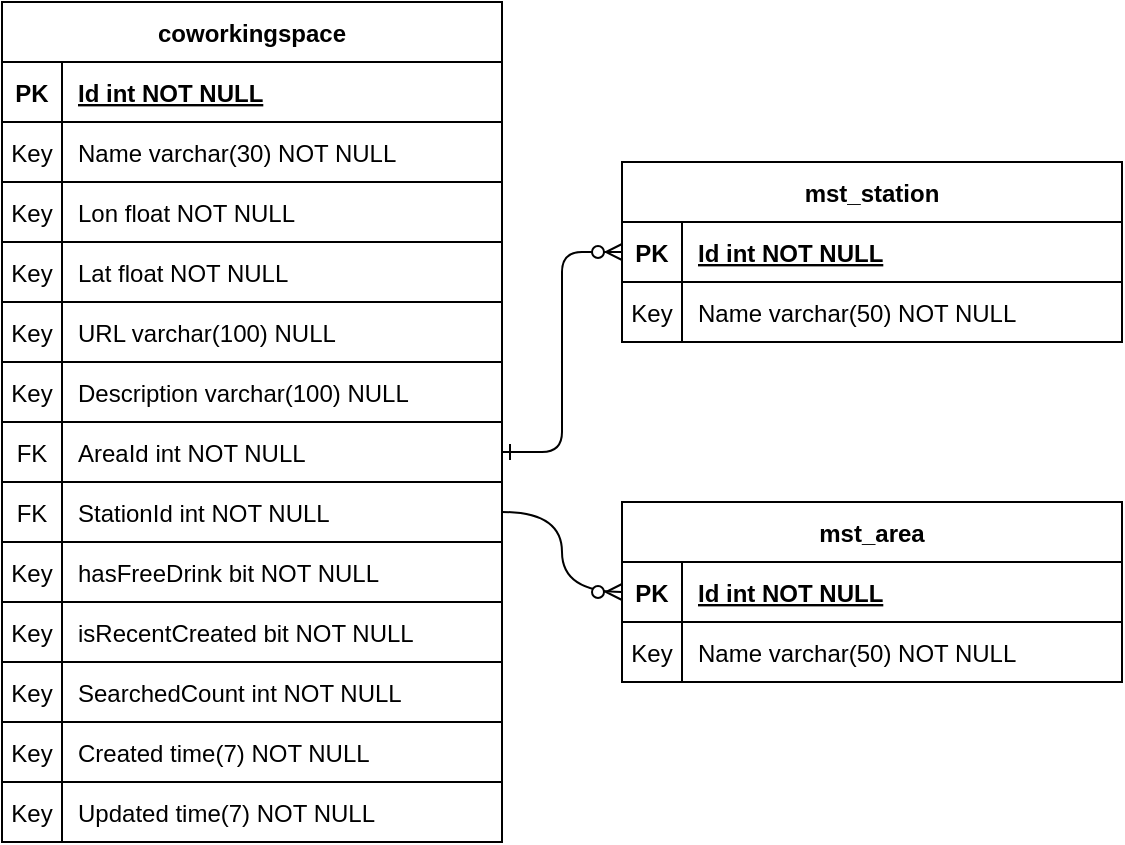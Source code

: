 <mxfile version="14.4.3" type="github">
  <diagram id="R2lEEEUBdFMjLlhIrx00" name="Page-1">
    <mxGraphModel dx="1422" dy="794" grid="1" gridSize="10" guides="1" tooltips="1" connect="1" arrows="1" fold="1" page="1" pageScale="1" pageWidth="850" pageHeight="1100" math="0" shadow="0" extFonts="Permanent Marker^https://fonts.googleapis.com/css?family=Permanent+Marker">
      <root>
        <mxCell id="0" />
        <mxCell id="1" parent="0" />
        <mxCell id="C-vyLk0tnHw3VtMMgP7b-1" value="" style="edgeStyle=entityRelationEdgeStyle;endArrow=ERzeroToMany;startArrow=ERone;endFill=1;startFill=0;exitX=1;exitY=0.5;exitDx=0;exitDy=0;entryX=0;entryY=0.5;entryDx=0;entryDy=0;" parent="1" source="xQadZcGfWScKQ9NEepwk-22" target="C-vyLk0tnHw3VtMMgP7b-3" edge="1">
          <mxGeometry width="100" height="100" relative="1" as="geometry">
            <mxPoint x="340" y="720" as="sourcePoint" />
            <mxPoint x="440" y="620" as="targetPoint" />
          </mxGeometry>
        </mxCell>
        <mxCell id="C-vyLk0tnHw3VtMMgP7b-2" value="mst_station" style="shape=table;startSize=30;container=1;collapsible=1;childLayout=tableLayout;fixedRows=1;rowLines=0;fontStyle=1;align=center;resizeLast=1;" parent="1" vertex="1">
          <mxGeometry x="440" y="200" width="250" height="90" as="geometry" />
        </mxCell>
        <mxCell id="C-vyLk0tnHw3VtMMgP7b-3" value="" style="shape=partialRectangle;collapsible=0;dropTarget=0;pointerEvents=0;fillColor=none;points=[[0,0.5],[1,0.5]];portConstraint=eastwest;top=0;left=0;right=0;bottom=1;" parent="C-vyLk0tnHw3VtMMgP7b-2" vertex="1">
          <mxGeometry y="30" width="250" height="30" as="geometry" />
        </mxCell>
        <mxCell id="C-vyLk0tnHw3VtMMgP7b-4" value="PK" style="shape=partialRectangle;overflow=hidden;connectable=0;fillColor=none;top=0;left=0;bottom=0;right=0;fontStyle=1;" parent="C-vyLk0tnHw3VtMMgP7b-3" vertex="1">
          <mxGeometry width="30" height="30" as="geometry" />
        </mxCell>
        <mxCell id="C-vyLk0tnHw3VtMMgP7b-5" value="Id int NOT NULL " style="shape=partialRectangle;overflow=hidden;connectable=0;fillColor=none;top=0;left=0;bottom=0;right=0;align=left;spacingLeft=6;fontStyle=5;" parent="C-vyLk0tnHw3VtMMgP7b-3" vertex="1">
          <mxGeometry x="30" width="220" height="30" as="geometry" />
        </mxCell>
        <mxCell id="C-vyLk0tnHw3VtMMgP7b-6" value="" style="shape=partialRectangle;collapsible=0;dropTarget=0;pointerEvents=0;fillColor=none;points=[[0,0.5],[1,0.5]];portConstraint=eastwest;top=0;left=0;right=0;bottom=0;" parent="C-vyLk0tnHw3VtMMgP7b-2" vertex="1">
          <mxGeometry y="60" width="250" height="30" as="geometry" />
        </mxCell>
        <mxCell id="C-vyLk0tnHw3VtMMgP7b-7" value="Key" style="shape=partialRectangle;overflow=hidden;connectable=0;fillColor=none;top=0;left=0;bottom=0;right=0;" parent="C-vyLk0tnHw3VtMMgP7b-6" vertex="1">
          <mxGeometry width="30" height="30" as="geometry" />
        </mxCell>
        <mxCell id="C-vyLk0tnHw3VtMMgP7b-8" value="Name varchar(50) NOT NULL" style="shape=partialRectangle;overflow=hidden;connectable=0;fillColor=none;top=0;left=0;bottom=0;right=0;align=left;spacingLeft=6;" parent="C-vyLk0tnHw3VtMMgP7b-6" vertex="1">
          <mxGeometry x="30" width="220" height="30" as="geometry" />
        </mxCell>
        <mxCell id="C-vyLk0tnHw3VtMMgP7b-13" value="mst_area" style="shape=table;startSize=30;container=1;collapsible=1;childLayout=tableLayout;fixedRows=1;rowLines=0;fontStyle=1;align=center;resizeLast=1;" parent="1" vertex="1">
          <mxGeometry x="440" y="370" width="250" height="90" as="geometry" />
        </mxCell>
        <mxCell id="C-vyLk0tnHw3VtMMgP7b-14" value="" style="shape=partialRectangle;collapsible=0;dropTarget=0;pointerEvents=0;fillColor=none;points=[[0,0.5],[1,0.5]];portConstraint=eastwest;top=0;left=0;right=0;bottom=1;" parent="C-vyLk0tnHw3VtMMgP7b-13" vertex="1">
          <mxGeometry y="30" width="250" height="30" as="geometry" />
        </mxCell>
        <mxCell id="C-vyLk0tnHw3VtMMgP7b-15" value="PK" style="shape=partialRectangle;overflow=hidden;connectable=0;fillColor=none;top=0;left=0;bottom=0;right=0;fontStyle=1;" parent="C-vyLk0tnHw3VtMMgP7b-14" vertex="1">
          <mxGeometry width="30" height="30" as="geometry" />
        </mxCell>
        <mxCell id="C-vyLk0tnHw3VtMMgP7b-16" value="Id int NOT NULL " style="shape=partialRectangle;overflow=hidden;connectable=0;fillColor=none;top=0;left=0;bottom=0;right=0;align=left;spacingLeft=6;fontStyle=5;" parent="C-vyLk0tnHw3VtMMgP7b-14" vertex="1">
          <mxGeometry x="30" width="220" height="30" as="geometry" />
        </mxCell>
        <mxCell id="C-vyLk0tnHw3VtMMgP7b-17" value="" style="shape=partialRectangle;collapsible=0;dropTarget=0;pointerEvents=0;fillColor=none;points=[[0,0.5],[1,0.5]];portConstraint=eastwest;top=0;left=0;right=0;bottom=0;" parent="C-vyLk0tnHw3VtMMgP7b-13" vertex="1">
          <mxGeometry y="60" width="250" height="30" as="geometry" />
        </mxCell>
        <mxCell id="C-vyLk0tnHw3VtMMgP7b-18" value="Key" style="shape=partialRectangle;overflow=hidden;connectable=0;fillColor=none;top=0;left=0;bottom=0;right=0;" parent="C-vyLk0tnHw3VtMMgP7b-17" vertex="1">
          <mxGeometry width="30" height="30" as="geometry" />
        </mxCell>
        <mxCell id="C-vyLk0tnHw3VtMMgP7b-19" value="Name varchar(50) NOT NULL" style="shape=partialRectangle;overflow=hidden;connectable=0;fillColor=none;top=0;left=0;bottom=0;right=0;align=left;spacingLeft=6;" parent="C-vyLk0tnHw3VtMMgP7b-17" vertex="1">
          <mxGeometry x="30" width="220" height="30" as="geometry" />
        </mxCell>
        <mxCell id="C-vyLk0tnHw3VtMMgP7b-23" value="coworkingspace" style="shape=table;startSize=30;container=1;collapsible=1;childLayout=tableLayout;fixedRows=1;rowLines=0;fontStyle=1;align=center;resizeLast=1;" parent="1" vertex="1">
          <mxGeometry x="130" y="120" width="250" height="420" as="geometry" />
        </mxCell>
        <mxCell id="C-vyLk0tnHw3VtMMgP7b-24" value="" style="shape=partialRectangle;collapsible=0;dropTarget=0;pointerEvents=0;fillColor=none;points=[[0,0.5],[1,0.5]];portConstraint=eastwest;top=0;left=0;right=0;bottom=1;" parent="C-vyLk0tnHw3VtMMgP7b-23" vertex="1">
          <mxGeometry y="30" width="250" height="30" as="geometry" />
        </mxCell>
        <mxCell id="C-vyLk0tnHw3VtMMgP7b-25" value="PK" style="shape=partialRectangle;overflow=hidden;connectable=0;fillColor=none;top=0;left=0;bottom=0;right=0;fontStyle=1;" parent="C-vyLk0tnHw3VtMMgP7b-24" vertex="1">
          <mxGeometry width="30" height="30" as="geometry" />
        </mxCell>
        <mxCell id="C-vyLk0tnHw3VtMMgP7b-26" value="Id int NOT NULL " style="shape=partialRectangle;overflow=hidden;connectable=0;fillColor=none;top=0;left=0;bottom=0;right=0;align=left;spacingLeft=6;fontStyle=5;" parent="C-vyLk0tnHw3VtMMgP7b-24" vertex="1">
          <mxGeometry x="30" width="220" height="30" as="geometry" />
        </mxCell>
        <mxCell id="C-vyLk0tnHw3VtMMgP7b-27" value="" style="shape=partialRectangle;collapsible=0;dropTarget=0;pointerEvents=0;fillColor=none;points=[[0,0.5],[1,0.5]];portConstraint=eastwest;top=0;left=0;right=0;bottom=0;" parent="C-vyLk0tnHw3VtMMgP7b-23" vertex="1">
          <mxGeometry y="60" width="250" height="30" as="geometry" />
        </mxCell>
        <mxCell id="C-vyLk0tnHw3VtMMgP7b-28" value="Key" style="shape=partialRectangle;overflow=hidden;connectable=0;fillColor=none;top=0;left=0;bottom=1;right=0;" parent="C-vyLk0tnHw3VtMMgP7b-27" vertex="1">
          <mxGeometry width="30" height="30" as="geometry" />
        </mxCell>
        <mxCell id="C-vyLk0tnHw3VtMMgP7b-29" value="Name varchar(30) NOT NULL" style="shape=partialRectangle;overflow=hidden;connectable=0;top=1;left=0;bottom=1;right=0;align=left;spacingLeft=6;fillColor=none;" parent="C-vyLk0tnHw3VtMMgP7b-27" vertex="1">
          <mxGeometry x="30" width="220" height="30" as="geometry" />
        </mxCell>
        <mxCell id="xQadZcGfWScKQ9NEepwk-1" style="shape=partialRectangle;collapsible=0;dropTarget=0;pointerEvents=0;fillColor=none;points=[[0,0.5],[1,0.5]];portConstraint=eastwest;top=0;left=0;right=0;bottom=0;" vertex="1" parent="C-vyLk0tnHw3VtMMgP7b-23">
          <mxGeometry y="90" width="250" height="30" as="geometry" />
        </mxCell>
        <mxCell id="xQadZcGfWScKQ9NEepwk-2" value="Key" style="shape=partialRectangle;overflow=hidden;connectable=0;fillColor=none;top=0;left=0;bottom=1;right=0;" vertex="1" parent="xQadZcGfWScKQ9NEepwk-1">
          <mxGeometry width="30" height="30" as="geometry" />
        </mxCell>
        <mxCell id="xQadZcGfWScKQ9NEepwk-3" value="Lon float NOT NULL" style="shape=partialRectangle;overflow=hidden;connectable=0;fillColor=none;top=0;left=0;bottom=1;right=0;align=left;spacingLeft=6;" vertex="1" parent="xQadZcGfWScKQ9NEepwk-1">
          <mxGeometry x="30" width="220" height="30" as="geometry" />
        </mxCell>
        <mxCell id="xQadZcGfWScKQ9NEepwk-4" style="shape=partialRectangle;collapsible=0;dropTarget=0;pointerEvents=0;fillColor=none;points=[[0,0.5],[1,0.5]];portConstraint=eastwest;top=0;left=0;right=0;bottom=0;" vertex="1" parent="C-vyLk0tnHw3VtMMgP7b-23">
          <mxGeometry y="120" width="250" height="30" as="geometry" />
        </mxCell>
        <mxCell id="xQadZcGfWScKQ9NEepwk-5" value="Key" style="shape=partialRectangle;overflow=hidden;connectable=0;fillColor=none;top=0;left=0;bottom=1;right=0;" vertex="1" parent="xQadZcGfWScKQ9NEepwk-4">
          <mxGeometry width="30" height="30" as="geometry" />
        </mxCell>
        <mxCell id="xQadZcGfWScKQ9NEepwk-6" value="Lat float NOT NULL" style="shape=partialRectangle;overflow=hidden;connectable=0;fillColor=none;top=0;left=0;bottom=1;right=0;align=left;spacingLeft=6;" vertex="1" parent="xQadZcGfWScKQ9NEepwk-4">
          <mxGeometry x="30" width="220" height="30" as="geometry" />
        </mxCell>
        <mxCell id="xQadZcGfWScKQ9NEepwk-7" style="shape=partialRectangle;collapsible=0;dropTarget=0;pointerEvents=0;fillColor=none;points=[[0,0.5],[1,0.5]];portConstraint=eastwest;top=0;left=0;right=0;bottom=0;" vertex="1" parent="C-vyLk0tnHw3VtMMgP7b-23">
          <mxGeometry y="150" width="250" height="30" as="geometry" />
        </mxCell>
        <mxCell id="xQadZcGfWScKQ9NEepwk-8" value="Key" style="shape=partialRectangle;overflow=hidden;connectable=0;fillColor=none;top=0;left=0;bottom=1;right=0;" vertex="1" parent="xQadZcGfWScKQ9NEepwk-7">
          <mxGeometry width="30" height="30" as="geometry" />
        </mxCell>
        <mxCell id="xQadZcGfWScKQ9NEepwk-9" value="URL varchar(100) NULL" style="shape=partialRectangle;overflow=hidden;connectable=0;fillColor=none;top=0;left=0;bottom=1;right=0;align=left;spacingLeft=6;" vertex="1" parent="xQadZcGfWScKQ9NEepwk-7">
          <mxGeometry x="30" width="220" height="30" as="geometry" />
        </mxCell>
        <mxCell id="xQadZcGfWScKQ9NEepwk-25" style="shape=partialRectangle;collapsible=0;dropTarget=0;pointerEvents=0;fillColor=none;points=[[0,0.5],[1,0.5]];portConstraint=eastwest;top=0;left=0;right=0;bottom=0;" vertex="1" parent="C-vyLk0tnHw3VtMMgP7b-23">
          <mxGeometry y="180" width="250" height="30" as="geometry" />
        </mxCell>
        <mxCell id="xQadZcGfWScKQ9NEepwk-26" value="Key" style="shape=partialRectangle;overflow=hidden;connectable=0;fillColor=none;top=0;left=0;bottom=1;right=0;" vertex="1" parent="xQadZcGfWScKQ9NEepwk-25">
          <mxGeometry width="30" height="30" as="geometry" />
        </mxCell>
        <mxCell id="xQadZcGfWScKQ9NEepwk-27" value="Description varchar(100) NULL" style="shape=partialRectangle;overflow=hidden;connectable=0;fillColor=none;top=0;left=0;bottom=1;right=0;align=left;spacingLeft=6;" vertex="1" parent="xQadZcGfWScKQ9NEepwk-25">
          <mxGeometry x="30" width="220" height="30" as="geometry" />
        </mxCell>
        <mxCell id="xQadZcGfWScKQ9NEepwk-22" style="shape=partialRectangle;collapsible=0;dropTarget=0;pointerEvents=0;fillColor=none;points=[[0,0.5],[1,0.5]];portConstraint=eastwest;top=0;left=0;right=0;bottom=0;" vertex="1" parent="C-vyLk0tnHw3VtMMgP7b-23">
          <mxGeometry y="210" width="250" height="30" as="geometry" />
        </mxCell>
        <mxCell id="xQadZcGfWScKQ9NEepwk-23" value="FK" style="shape=partialRectangle;overflow=hidden;connectable=0;fillColor=none;top=0;left=0;bottom=1;right=0;" vertex="1" parent="xQadZcGfWScKQ9NEepwk-22">
          <mxGeometry width="30" height="30" as="geometry" />
        </mxCell>
        <mxCell id="xQadZcGfWScKQ9NEepwk-24" value="AreaId int NOT NULL" style="shape=partialRectangle;overflow=hidden;connectable=0;fillColor=none;top=0;left=0;bottom=1;right=0;align=left;spacingLeft=6;" vertex="1" parent="xQadZcGfWScKQ9NEepwk-22">
          <mxGeometry x="30" width="220" height="30" as="geometry" />
        </mxCell>
        <mxCell id="xQadZcGfWScKQ9NEepwk-19" style="shape=partialRectangle;collapsible=0;dropTarget=0;pointerEvents=0;fillColor=none;points=[[0,0.5],[1,0.5]];portConstraint=eastwest;top=0;left=0;right=0;bottom=0;" vertex="1" parent="C-vyLk0tnHw3VtMMgP7b-23">
          <mxGeometry y="240" width="250" height="30" as="geometry" />
        </mxCell>
        <mxCell id="xQadZcGfWScKQ9NEepwk-20" value="FK" style="shape=partialRectangle;overflow=hidden;connectable=0;fillColor=none;top=0;left=0;bottom=1;right=0;" vertex="1" parent="xQadZcGfWScKQ9NEepwk-19">
          <mxGeometry width="30" height="30" as="geometry" />
        </mxCell>
        <mxCell id="xQadZcGfWScKQ9NEepwk-21" value="StationId int NOT NULL" style="shape=partialRectangle;overflow=hidden;connectable=0;fillColor=none;top=0;left=0;bottom=1;right=0;align=left;spacingLeft=6;" vertex="1" parent="xQadZcGfWScKQ9NEepwk-19">
          <mxGeometry x="30" width="220" height="30" as="geometry" />
        </mxCell>
        <mxCell id="xQadZcGfWScKQ9NEepwk-16" style="shape=partialRectangle;collapsible=0;dropTarget=0;pointerEvents=0;fillColor=none;points=[[0,0.5],[1,0.5]];portConstraint=eastwest;top=0;left=0;right=0;bottom=0;" vertex="1" parent="C-vyLk0tnHw3VtMMgP7b-23">
          <mxGeometry y="270" width="250" height="30" as="geometry" />
        </mxCell>
        <mxCell id="xQadZcGfWScKQ9NEepwk-17" value="Key" style="shape=partialRectangle;overflow=hidden;connectable=0;fillColor=none;top=0;left=0;bottom=1;right=0;" vertex="1" parent="xQadZcGfWScKQ9NEepwk-16">
          <mxGeometry width="30" height="30" as="geometry" />
        </mxCell>
        <mxCell id="xQadZcGfWScKQ9NEepwk-18" value="hasFreeDrink bit NOT NULL" style="shape=partialRectangle;overflow=hidden;connectable=0;fillColor=none;top=0;left=0;bottom=1;right=0;align=left;spacingLeft=6;" vertex="1" parent="xQadZcGfWScKQ9NEepwk-16">
          <mxGeometry x="30" width="220" height="30" as="geometry" />
        </mxCell>
        <mxCell id="xQadZcGfWScKQ9NEepwk-13" style="shape=partialRectangle;collapsible=0;dropTarget=0;pointerEvents=0;fillColor=none;points=[[0,0.5],[1,0.5]];portConstraint=eastwest;top=0;left=0;right=0;bottom=0;" vertex="1" parent="C-vyLk0tnHw3VtMMgP7b-23">
          <mxGeometry y="300" width="250" height="30" as="geometry" />
        </mxCell>
        <mxCell id="xQadZcGfWScKQ9NEepwk-14" value="Key" style="shape=partialRectangle;overflow=hidden;connectable=0;fillColor=none;top=0;left=0;bottom=1;right=0;" vertex="1" parent="xQadZcGfWScKQ9NEepwk-13">
          <mxGeometry width="30" height="30" as="geometry" />
        </mxCell>
        <mxCell id="xQadZcGfWScKQ9NEepwk-15" value="isRecentCreated bit NOT NULL " style="shape=partialRectangle;overflow=hidden;connectable=0;fillColor=none;top=0;left=0;bottom=1;right=0;align=left;spacingLeft=6;" vertex="1" parent="xQadZcGfWScKQ9NEepwk-13">
          <mxGeometry x="30" width="220" height="30" as="geometry" />
        </mxCell>
        <mxCell id="xQadZcGfWScKQ9NEepwk-10" style="shape=partialRectangle;collapsible=0;dropTarget=0;pointerEvents=0;fillColor=none;points=[[0,0.5],[1,0.5]];portConstraint=eastwest;top=0;left=0;right=0;bottom=0;" vertex="1" parent="C-vyLk0tnHw3VtMMgP7b-23">
          <mxGeometry y="330" width="250" height="30" as="geometry" />
        </mxCell>
        <mxCell id="xQadZcGfWScKQ9NEepwk-11" value="Key" style="shape=partialRectangle;overflow=hidden;connectable=0;fillColor=none;top=0;left=0;bottom=1;right=0;" vertex="1" parent="xQadZcGfWScKQ9NEepwk-10">
          <mxGeometry width="30" height="30" as="geometry" />
        </mxCell>
        <mxCell id="xQadZcGfWScKQ9NEepwk-12" value="SearchedCount int NOT NULL" style="shape=partialRectangle;overflow=hidden;connectable=0;fillColor=none;top=0;left=0;bottom=1;right=0;align=left;spacingLeft=6;" vertex="1" parent="xQadZcGfWScKQ9NEepwk-10">
          <mxGeometry x="30" width="220" height="30" as="geometry" />
        </mxCell>
        <mxCell id="xQadZcGfWScKQ9NEepwk-31" style="shape=partialRectangle;collapsible=0;dropTarget=0;pointerEvents=0;fillColor=none;points=[[0,0.5],[1,0.5]];portConstraint=eastwest;top=0;left=0;right=0;bottom=0;" vertex="1" parent="C-vyLk0tnHw3VtMMgP7b-23">
          <mxGeometry y="360" width="250" height="30" as="geometry" />
        </mxCell>
        <mxCell id="xQadZcGfWScKQ9NEepwk-32" value="Key" style="shape=partialRectangle;overflow=hidden;connectable=0;fillColor=none;top=0;left=0;bottom=1;right=0;" vertex="1" parent="xQadZcGfWScKQ9NEepwk-31">
          <mxGeometry width="30" height="30" as="geometry" />
        </mxCell>
        <mxCell id="xQadZcGfWScKQ9NEepwk-33" value="Created time(7) NOT NULL" style="shape=partialRectangle;overflow=hidden;connectable=0;fillColor=none;top=0;left=0;bottom=1;right=0;align=left;spacingLeft=6;" vertex="1" parent="xQadZcGfWScKQ9NEepwk-31">
          <mxGeometry x="30" width="220" height="30" as="geometry" />
        </mxCell>
        <mxCell id="xQadZcGfWScKQ9NEepwk-28" style="shape=partialRectangle;collapsible=0;dropTarget=0;pointerEvents=0;fillColor=none;points=[[0,0.5],[1,0.5]];portConstraint=eastwest;top=0;left=0;right=0;bottom=0;" vertex="1" parent="C-vyLk0tnHw3VtMMgP7b-23">
          <mxGeometry y="390" width="250" height="30" as="geometry" />
        </mxCell>
        <mxCell id="xQadZcGfWScKQ9NEepwk-29" value="Key" style="shape=partialRectangle;overflow=hidden;connectable=0;fillColor=none;top=0;left=0;bottom=1;right=0;" vertex="1" parent="xQadZcGfWScKQ9NEepwk-28">
          <mxGeometry width="30" height="30" as="geometry" />
        </mxCell>
        <mxCell id="xQadZcGfWScKQ9NEepwk-30" value="Updated time(7) NOT NULL" style="shape=partialRectangle;overflow=hidden;connectable=0;fillColor=none;top=0;left=0;bottom=1;right=0;align=left;spacingLeft=6;" vertex="1" parent="xQadZcGfWScKQ9NEepwk-28">
          <mxGeometry x="30" width="220" height="30" as="geometry" />
        </mxCell>
        <mxCell id="xQadZcGfWScKQ9NEepwk-37" style="edgeStyle=orthogonalEdgeStyle;rounded=0;orthogonalLoop=1;jettySize=auto;html=1;exitX=1;exitY=0.5;exitDx=0;exitDy=0;entryX=0;entryY=0.5;entryDx=0;entryDy=0;curved=1;endArrow=ERzeroToMany;endFill=1;" edge="1" parent="1" source="xQadZcGfWScKQ9NEepwk-19" target="C-vyLk0tnHw3VtMMgP7b-14">
          <mxGeometry relative="1" as="geometry">
            <mxPoint x="430" y="440" as="targetPoint" />
          </mxGeometry>
        </mxCell>
      </root>
    </mxGraphModel>
  </diagram>
</mxfile>
